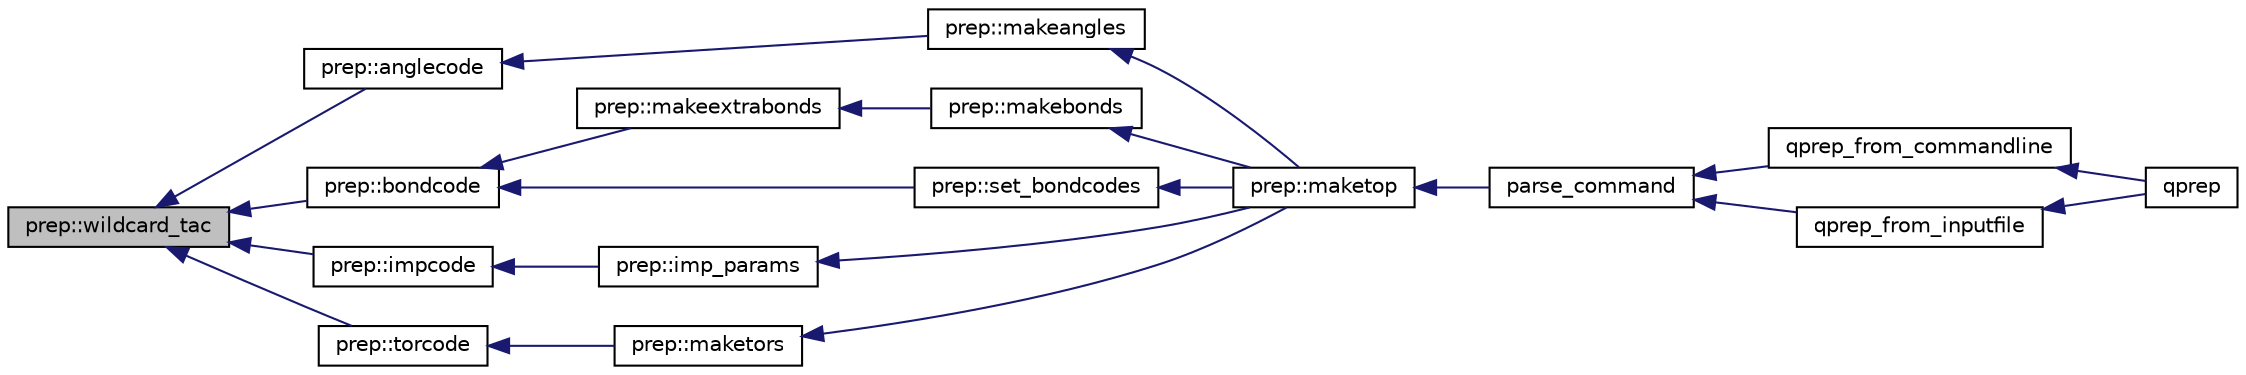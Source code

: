 digraph "prep::wildcard_tac"
{
  edge [fontname="Helvetica",fontsize="10",labelfontname="Helvetica",labelfontsize="10"];
  node [fontname="Helvetica",fontsize="10",shape=record];
  rankdir="LR";
  Node1 [label="prep::wildcard_tac",height=0.2,width=0.4,color="black", fillcolor="grey75", style="filled" fontcolor="black"];
  Node1 -> Node2 [dir="back",color="midnightblue",fontsize="10",style="solid",fontname="Helvetica"];
  Node2 [label="prep::anglecode",height=0.2,width=0.4,color="black", fillcolor="white", style="filled",URL="$classprep.html#ac73d54cb63e87af1514bf46d1b083d6b"];
  Node2 -> Node3 [dir="back",color="midnightblue",fontsize="10",style="solid",fontname="Helvetica"];
  Node3 [label="prep::makeangles",height=0.2,width=0.4,color="black", fillcolor="white", style="filled",URL="$classprep.html#a8d909ff9b94b53c7825bd883adfa22f7"];
  Node3 -> Node4 [dir="back",color="midnightblue",fontsize="10",style="solid",fontname="Helvetica"];
  Node4 [label="prep::maketop",height=0.2,width=0.4,color="black", fillcolor="white", style="filled",URL="$classprep.html#ac1b20bb4677de808773357bae4f5b4a5"];
  Node4 -> Node5 [dir="back",color="midnightblue",fontsize="10",style="solid",fontname="Helvetica"];
  Node5 [label="parse_command",height=0.2,width=0.4,color="black", fillcolor="white", style="filled",URL="$qprep_8f90.html#add7d58759b8d0826b87051647135e024"];
  Node5 -> Node6 [dir="back",color="midnightblue",fontsize="10",style="solid",fontname="Helvetica"];
  Node6 [label="qprep_from_commandline",height=0.2,width=0.4,color="black", fillcolor="white", style="filled",URL="$qprep_8f90.html#a509741b66578d6d76b269d0f98128910"];
  Node6 -> Node7 [dir="back",color="midnightblue",fontsize="10",style="solid",fontname="Helvetica"];
  Node7 [label="qprep",height=0.2,width=0.4,color="black", fillcolor="white", style="filled",URL="$qprep_8f90.html#a252292cf2c64796a48ab29aae4920d15"];
  Node5 -> Node8 [dir="back",color="midnightblue",fontsize="10",style="solid",fontname="Helvetica"];
  Node8 [label="qprep_from_inputfile",height=0.2,width=0.4,color="black", fillcolor="white", style="filled",URL="$qprep_8f90.html#aae7f6285ebd5705125725dcda622efd5"];
  Node8 -> Node7 [dir="back",color="midnightblue",fontsize="10",style="solid",fontname="Helvetica"];
  Node1 -> Node9 [dir="back",color="midnightblue",fontsize="10",style="solid",fontname="Helvetica"];
  Node9 [label="prep::bondcode",height=0.2,width=0.4,color="black", fillcolor="white", style="filled",URL="$classprep.html#ab06305b2cf8d811511432d82e368ce92"];
  Node9 -> Node10 [dir="back",color="midnightblue",fontsize="10",style="solid",fontname="Helvetica"];
  Node10 [label="prep::makeextrabonds",height=0.2,width=0.4,color="black", fillcolor="white", style="filled",URL="$classprep.html#a2703dd8ae27ed1ccd2d53f907fa9a64f"];
  Node10 -> Node11 [dir="back",color="midnightblue",fontsize="10",style="solid",fontname="Helvetica"];
  Node11 [label="prep::makebonds",height=0.2,width=0.4,color="black", fillcolor="white", style="filled",URL="$classprep.html#a91be0a910b6ce5c0a9046eeb76457a8f"];
  Node11 -> Node4 [dir="back",color="midnightblue",fontsize="10",style="solid",fontname="Helvetica"];
  Node9 -> Node12 [dir="back",color="midnightblue",fontsize="10",style="solid",fontname="Helvetica"];
  Node12 [label="prep::set_bondcodes",height=0.2,width=0.4,color="black", fillcolor="white", style="filled",URL="$classprep.html#aa25c6d94bb5bfc531ab510e79422fce5"];
  Node12 -> Node4 [dir="back",color="midnightblue",fontsize="10",style="solid",fontname="Helvetica"];
  Node1 -> Node13 [dir="back",color="midnightblue",fontsize="10",style="solid",fontname="Helvetica"];
  Node13 [label="prep::impcode",height=0.2,width=0.4,color="black", fillcolor="white", style="filled",URL="$classprep.html#ab2285a42c7d8ccdf6807443c55ebef12"];
  Node13 -> Node14 [dir="back",color="midnightblue",fontsize="10",style="solid",fontname="Helvetica"];
  Node14 [label="prep::imp_params",height=0.2,width=0.4,color="black", fillcolor="white", style="filled",URL="$classprep.html#add71bde50c689d84c2d8bc7fd0e60c25"];
  Node14 -> Node4 [dir="back",color="midnightblue",fontsize="10",style="solid",fontname="Helvetica"];
  Node1 -> Node15 [dir="back",color="midnightblue",fontsize="10",style="solid",fontname="Helvetica"];
  Node15 [label="prep::torcode",height=0.2,width=0.4,color="black", fillcolor="white", style="filled",URL="$classprep.html#a65595c8aac3bb35b611e3222ccd26241"];
  Node15 -> Node16 [dir="back",color="midnightblue",fontsize="10",style="solid",fontname="Helvetica"];
  Node16 [label="prep::maketors",height=0.2,width=0.4,color="black", fillcolor="white", style="filled",URL="$classprep.html#ac846f0515160efb246ed00491918d9b4"];
  Node16 -> Node4 [dir="back",color="midnightblue",fontsize="10",style="solid",fontname="Helvetica"];
}
